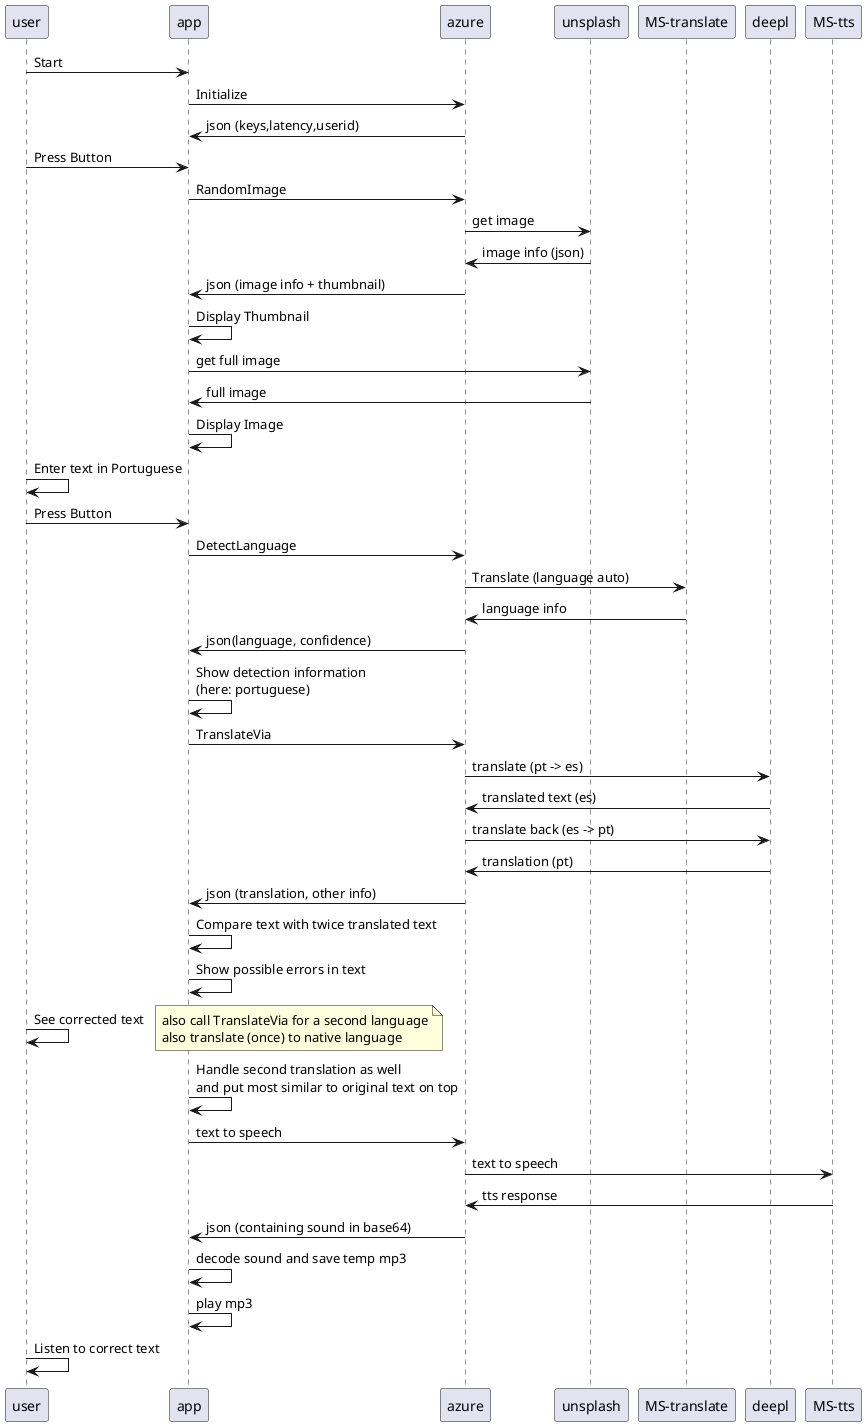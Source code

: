 @startuml
user->app:Start
app->azure:Initialize
azure->app:json (keys,latency,userid)

user->app:Press Button
app->azure:RandomImage
azure->unsplash:get image
unsplash->azure:image info (json)
azure->app:json (image info + thumbnail)
app->app:Display Thumbnail
app->unsplash:get full image
unsplash->app:full image
app->app:Display Image

user->user:Enter text in Portuguese
user->app:Press Button
app->azure:DetectLanguage
azure->"MS-translate":Translate (language auto)
"MS-translate"->azure:language info
azure->app:json(language, confidence)
app->app:Show detection information\n(here: portuguese)
app->azure:TranslateVia

azure->deepl:translate (pt -> es)
deepl->azure:translated text (es)
azure->deepl:translate back (es -> pt)
deepl->azure:translation (pt)

azure->app:json (translation, other info)
app->app:Compare text with twice translated text
app->app:Show possible errors in text

user->user:See corrected text

note right
also call TranslateVia for a second language
also translate (once) to native language
end note

app->app:Handle second translation as well\nand put most similar to original text on top

app->azure:text to speech
azure->"MS-tts":text to speech
"MS-tts"->azure:tts response
azure->app:json (containing sound in base64)
app->app:decode sound and save temp mp3
app->app:play mp3

user->user:Listen to correct text

@enduml
